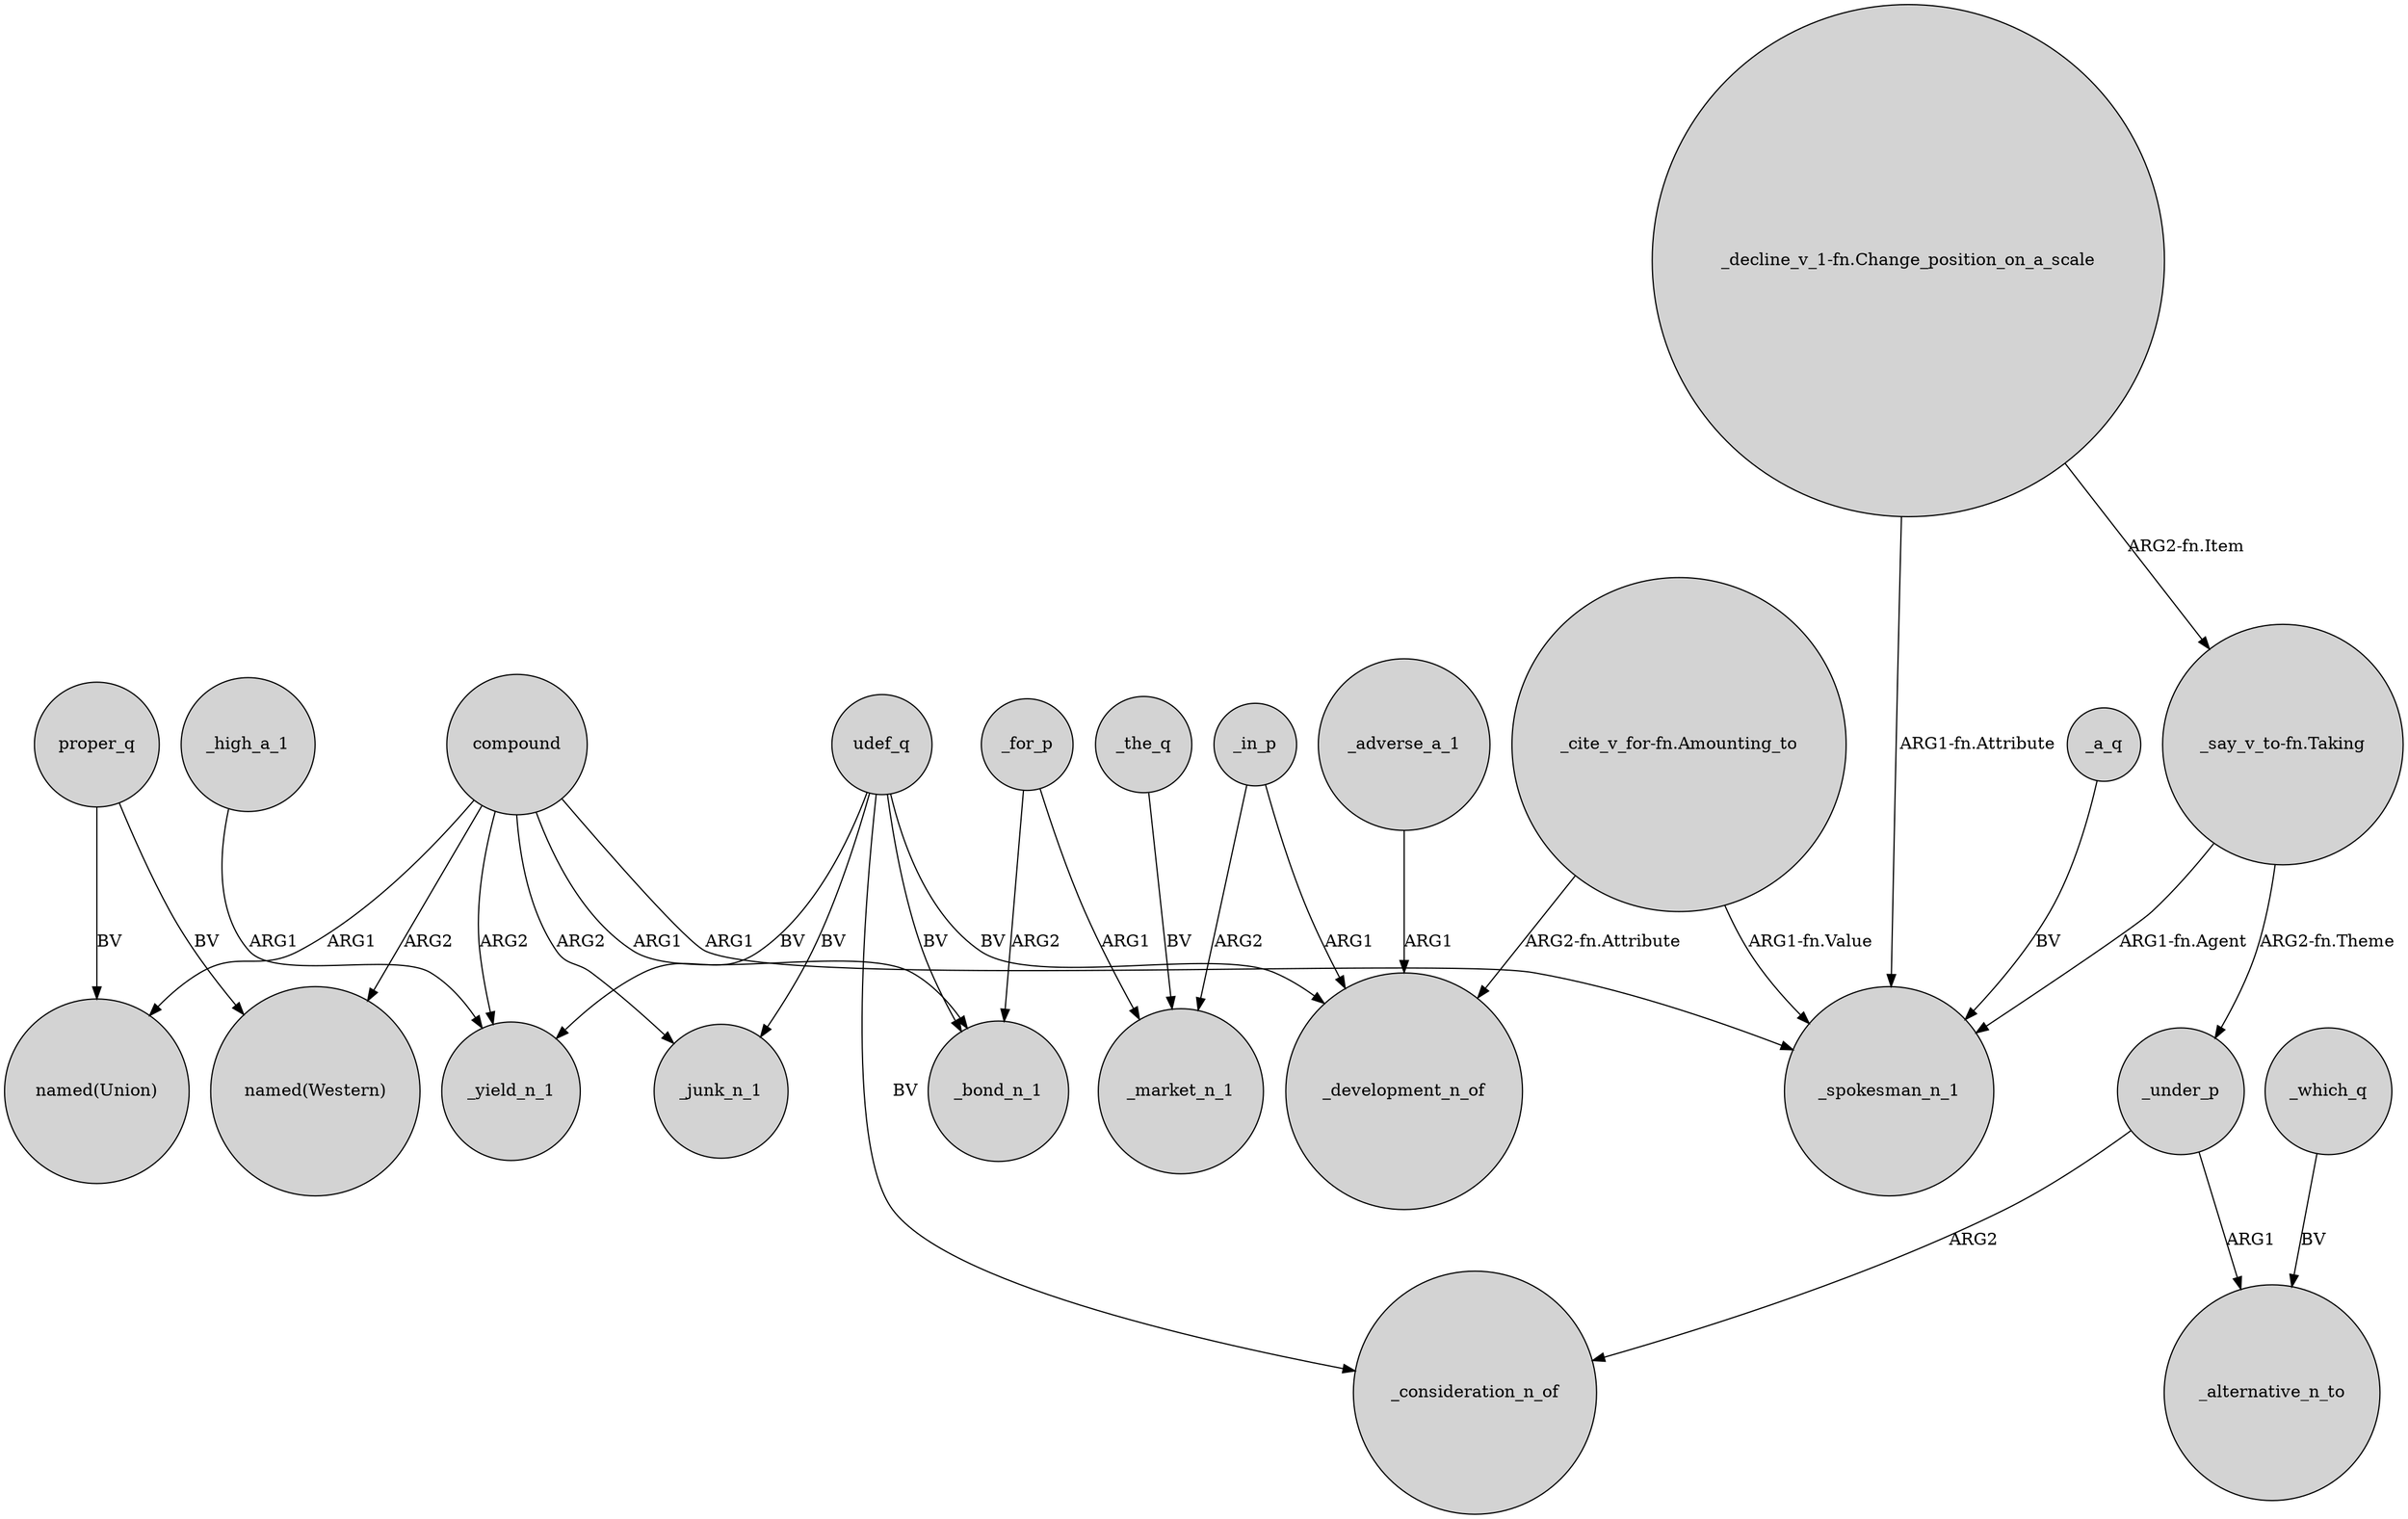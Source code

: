 digraph {
	node [shape=circle style=filled]
	compound -> "named(Union)" [label=ARG1]
	compound -> _spokesman_n_1 [label=ARG1]
	udef_q -> _bond_n_1 [label=BV]
	proper_q -> "named(Western)" [label=BV]
	"_cite_v_for-fn.Amounting_to" -> _spokesman_n_1 [label="ARG1-fn.Value"]
	compound -> _yield_n_1 [label=ARG2]
	"_decline_v_1-fn.Change_position_on_a_scale" -> "_say_v_to-fn.Taking" [label="ARG2-fn.Item"]
	compound -> _bond_n_1 [label=ARG1]
	_under_p -> _alternative_n_to [label=ARG1]
	"_say_v_to-fn.Taking" -> _spokesman_n_1 [label="ARG1-fn.Agent"]
	compound -> _junk_n_1 [label=ARG2]
	_for_p -> _market_n_1 [label=ARG1]
	"_decline_v_1-fn.Change_position_on_a_scale" -> _spokesman_n_1 [label="ARG1-fn.Attribute"]
	_the_q -> _market_n_1 [label=BV]
	_which_q -> _alternative_n_to [label=BV]
	proper_q -> "named(Union)" [label=BV]
	_in_p -> _market_n_1 [label=ARG2]
	udef_q -> _development_n_of [label=BV]
	udef_q -> _yield_n_1 [label=BV]
	_high_a_1 -> _yield_n_1 [label=ARG1]
	compound -> "named(Western)" [label=ARG2]
	udef_q -> _junk_n_1 [label=BV]
	_under_p -> _consideration_n_of [label=ARG2]
	_adverse_a_1 -> _development_n_of [label=ARG1]
	_for_p -> _bond_n_1 [label=ARG2]
	"_cite_v_for-fn.Amounting_to" -> _development_n_of [label="ARG2-fn.Attribute"]
	udef_q -> _consideration_n_of [label=BV]
	_a_q -> _spokesman_n_1 [label=BV]
	_in_p -> _development_n_of [label=ARG1]
	"_say_v_to-fn.Taking" -> _under_p [label="ARG2-fn.Theme"]
}

